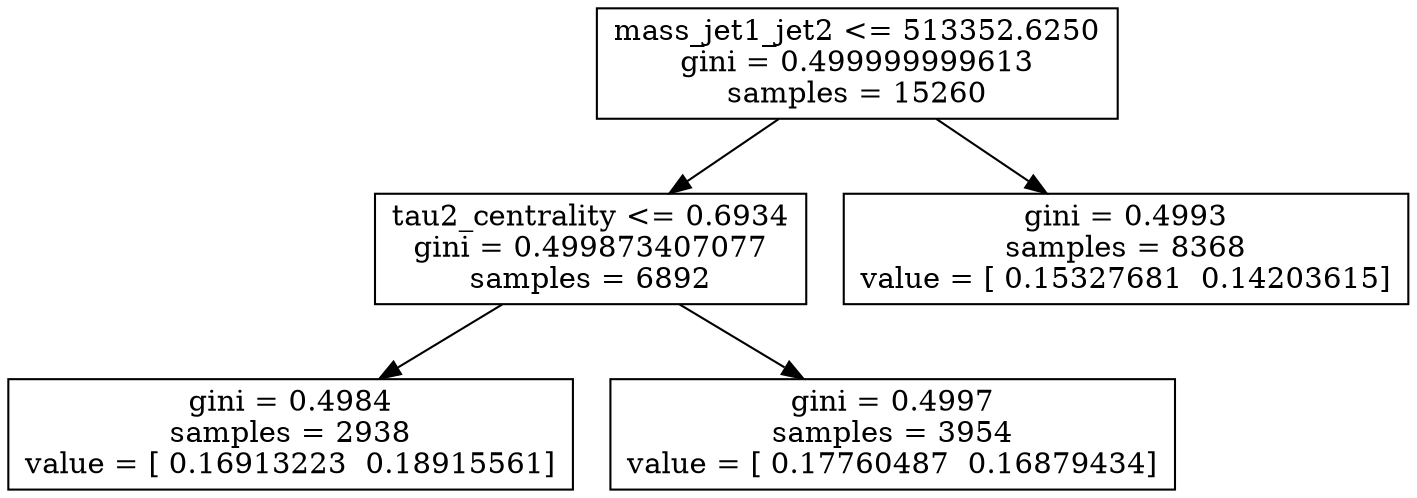 digraph Tree {
0 [label="mass_jet1_jet2 <= 513352.6250\ngini = 0.499999999613\nsamples = 15260", shape="box"] ;
1 [label="tau2_centrality <= 0.6934\ngini = 0.499873407077\nsamples = 6892", shape="box"] ;
0 -> 1 ;
2 [label="gini = 0.4984\nsamples = 2938\nvalue = [ 0.16913223  0.18915561]", shape="box"] ;
1 -> 2 ;
3 [label="gini = 0.4997\nsamples = 3954\nvalue = [ 0.17760487  0.16879434]", shape="box"] ;
1 -> 3 ;
4 [label="gini = 0.4993\nsamples = 8368\nvalue = [ 0.15327681  0.14203615]", shape="box"] ;
0 -> 4 ;
}
